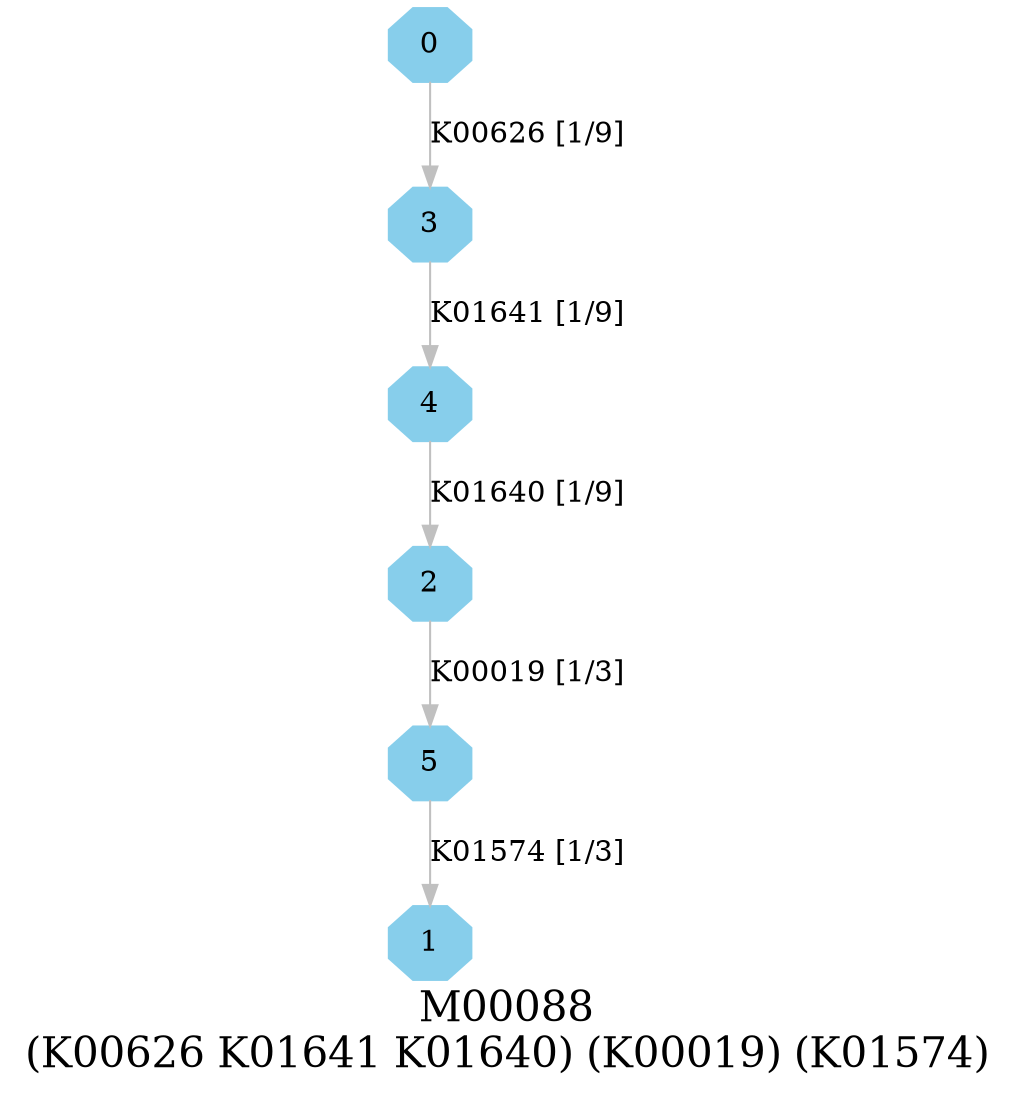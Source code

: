 digraph G {
graph [label="M00088
(K00626 K01641 K01640) (K00019) (K01574)",fontsize=20];
node [shape=box,style=filled];
edge [len=3,color=grey];
{node [width=.3,height=.3,shape=octagon,style=filled,color=skyblue] 0 1 2 3 4 5 }
0 -> 3 [label="K00626 [1/9]"];
2 -> 5 [label="K00019 [1/3]"];
3 -> 4 [label="K01641 [1/9]"];
4 -> 2 [label="K01640 [1/9]"];
5 -> 1 [label="K01574 [1/3]"];
}